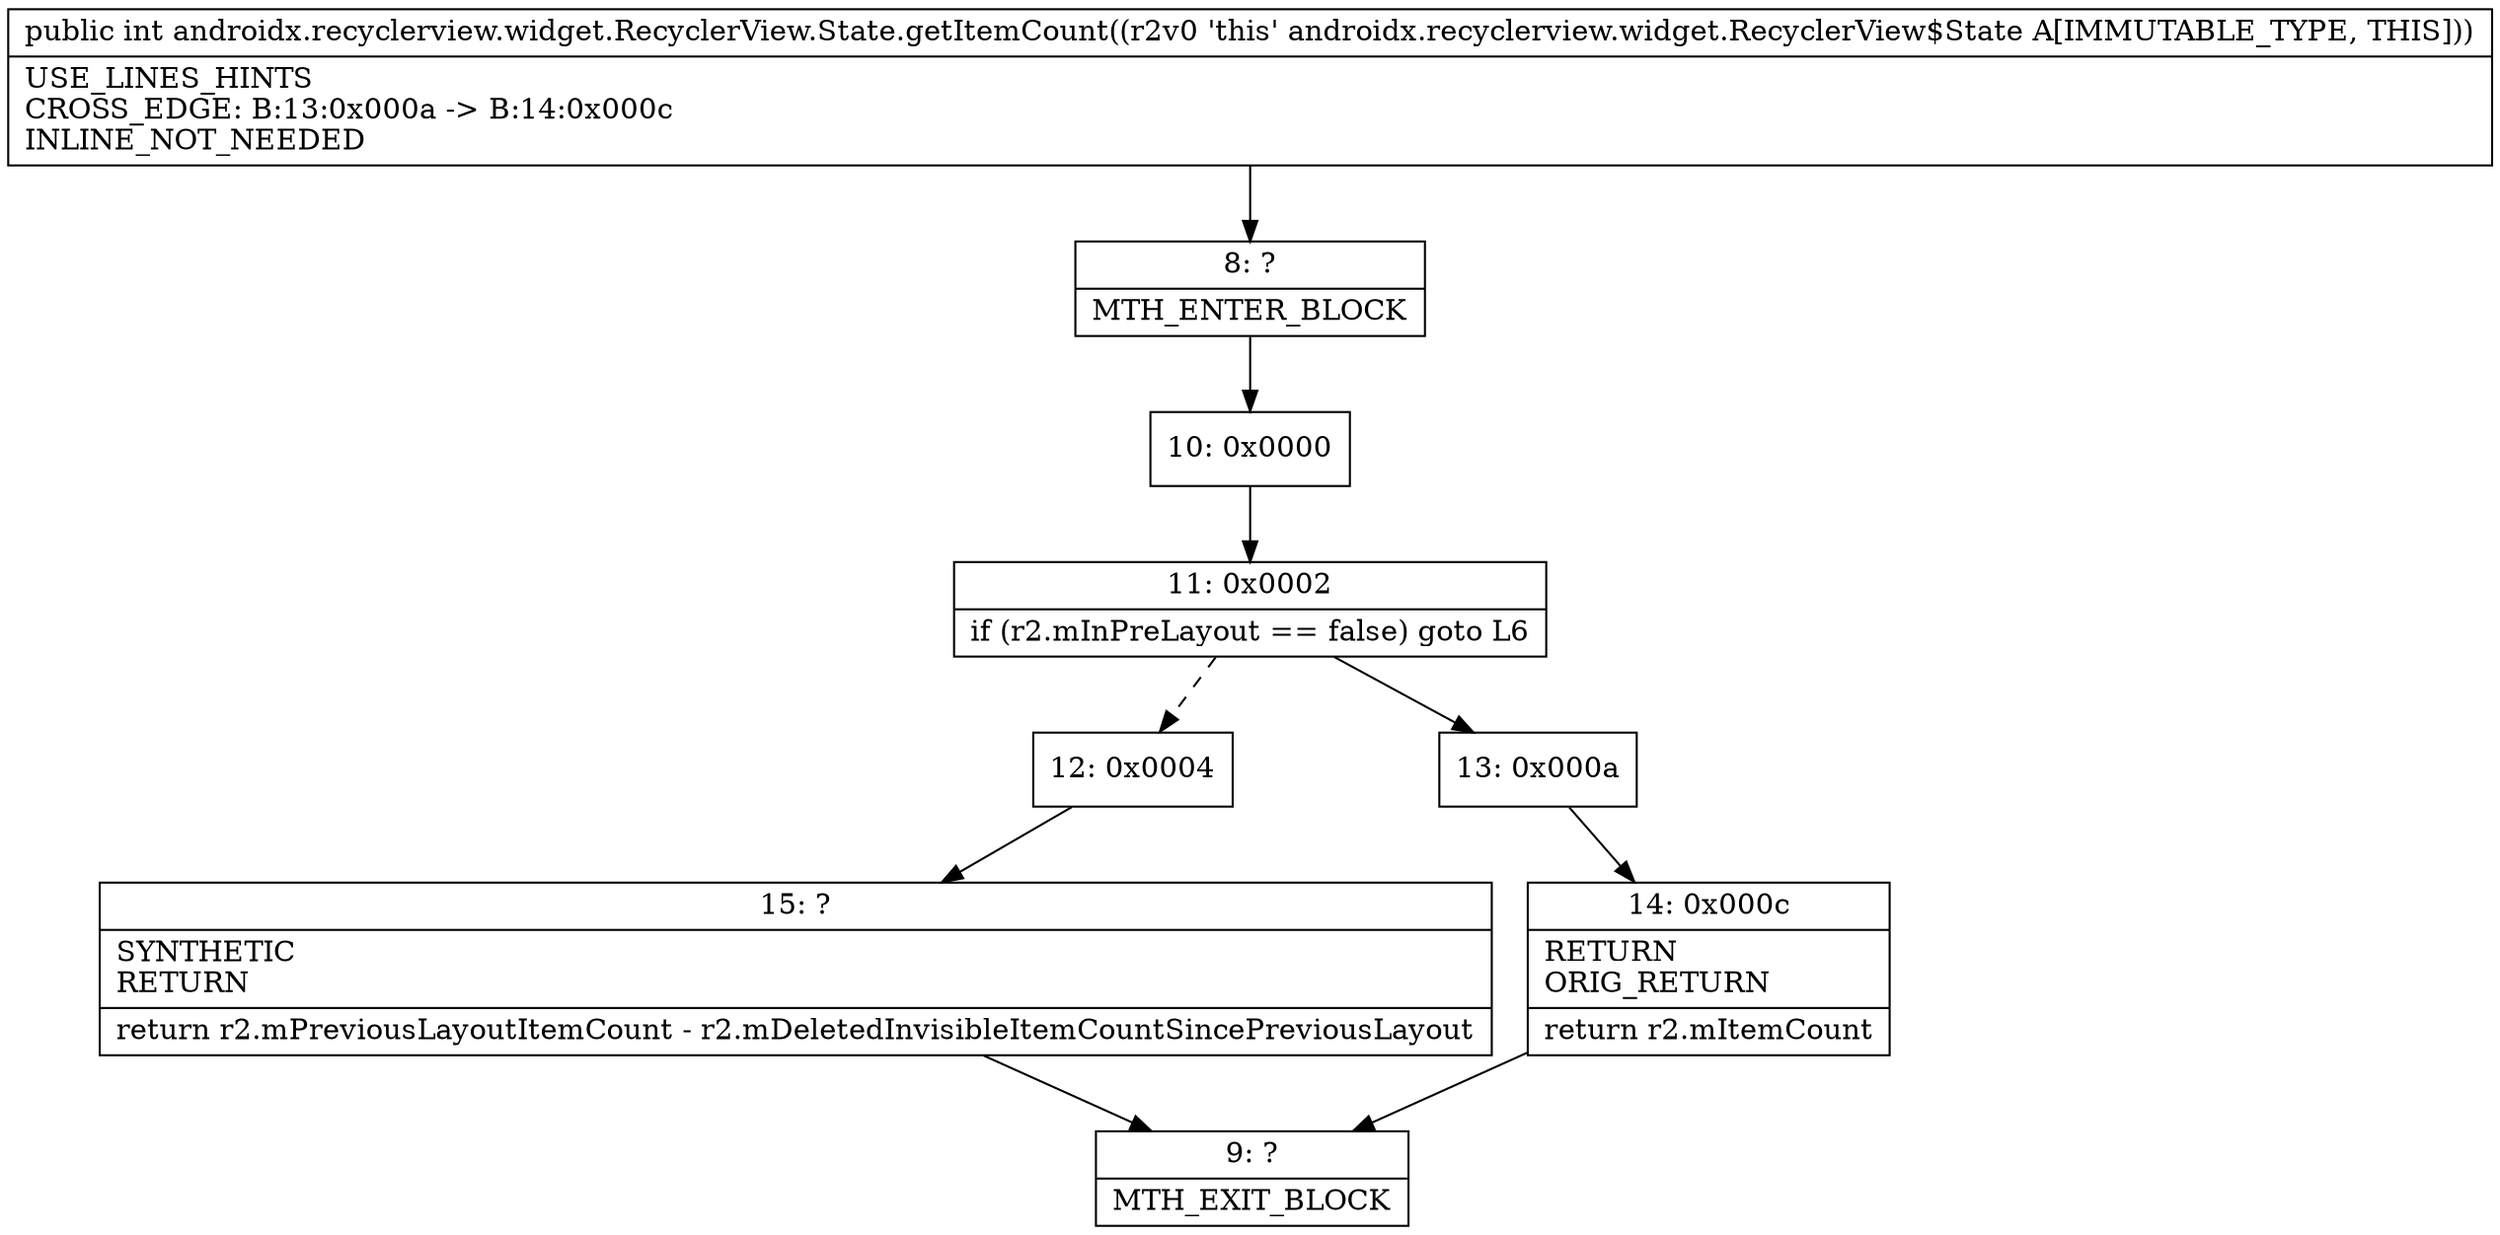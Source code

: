 digraph "CFG forandroidx.recyclerview.widget.RecyclerView.State.getItemCount()I" {
Node_8 [shape=record,label="{8\:\ ?|MTH_ENTER_BLOCK\l}"];
Node_10 [shape=record,label="{10\:\ 0x0000}"];
Node_11 [shape=record,label="{11\:\ 0x0002|if (r2.mInPreLayout == false) goto L6\l}"];
Node_12 [shape=record,label="{12\:\ 0x0004}"];
Node_15 [shape=record,label="{15\:\ ?|SYNTHETIC\lRETURN\l|return r2.mPreviousLayoutItemCount \- r2.mDeletedInvisibleItemCountSincePreviousLayout\l}"];
Node_9 [shape=record,label="{9\:\ ?|MTH_EXIT_BLOCK\l}"];
Node_13 [shape=record,label="{13\:\ 0x000a}"];
Node_14 [shape=record,label="{14\:\ 0x000c|RETURN\lORIG_RETURN\l|return r2.mItemCount\l}"];
MethodNode[shape=record,label="{public int androidx.recyclerview.widget.RecyclerView.State.getItemCount((r2v0 'this' androidx.recyclerview.widget.RecyclerView$State A[IMMUTABLE_TYPE, THIS]))  | USE_LINES_HINTS\lCROSS_EDGE: B:13:0x000a \-\> B:14:0x000c\lINLINE_NOT_NEEDED\l}"];
MethodNode -> Node_8;Node_8 -> Node_10;
Node_10 -> Node_11;
Node_11 -> Node_12[style=dashed];
Node_11 -> Node_13;
Node_12 -> Node_15;
Node_15 -> Node_9;
Node_13 -> Node_14;
Node_14 -> Node_9;
}

